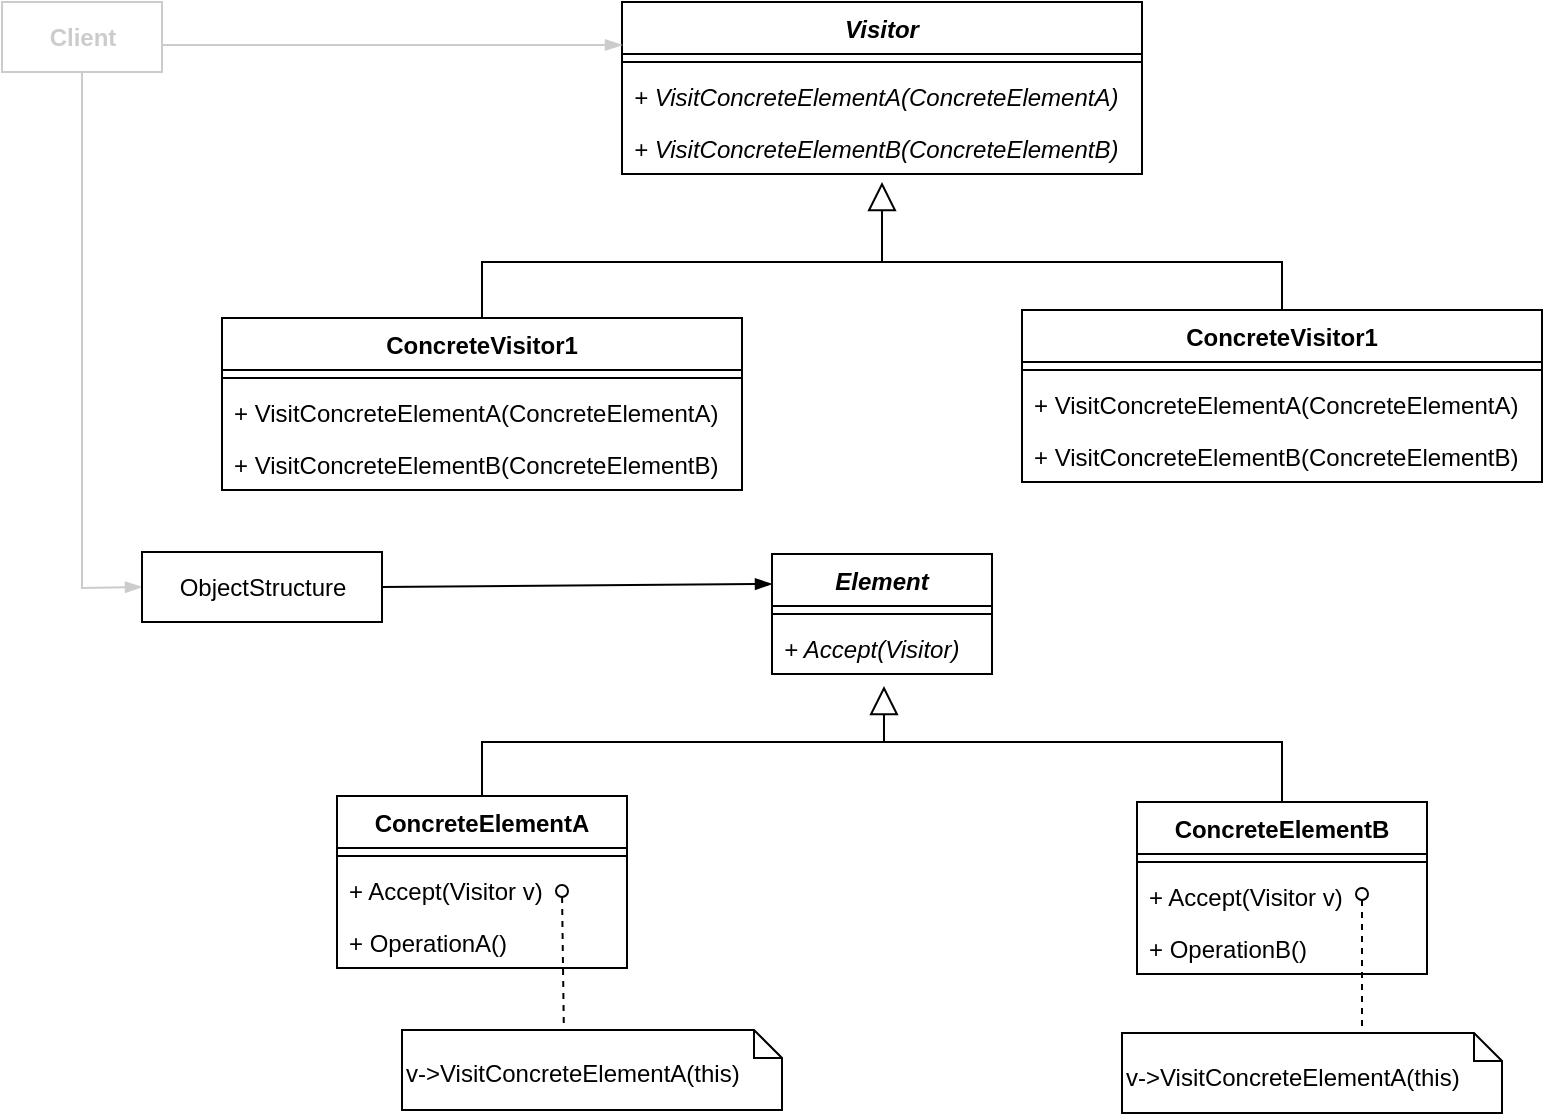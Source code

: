 <mxfile version="12.0.0" type="device" pages="1"><diagram id="bxR4yLjX8zE9Ck2vVnwT" name="Page-1"><mxGraphModel dx="1347" dy="774" grid="1" gridSize="10" guides="1" tooltips="1" connect="1" arrows="1" fold="1" page="1" pageScale="1" pageWidth="1654" pageHeight="1169" math="0" shadow="0"><root><mxCell id="0"/><mxCell id="1" parent="0"/><mxCell id="P4_tjuF_Fyv9hzRBsq0e-89" value="Visitor" style="swimlane;fontStyle=3;align=center;verticalAlign=top;childLayout=stackLayout;horizontal=1;startSize=26;horizontalStack=0;resizeParent=1;resizeParentMax=0;resizeLast=0;collapsible=1;marginBottom=0;strokeColor=#000000;" vertex="1" parent="1"><mxGeometry x="510" y="80" width="260" height="86" as="geometry"/></mxCell><mxCell id="P4_tjuF_Fyv9hzRBsq0e-91" value="" style="line;strokeWidth=1;fillColor=none;align=left;verticalAlign=middle;spacingTop=-1;spacingLeft=3;spacingRight=3;rotatable=0;labelPosition=right;points=[];portConstraint=eastwest;" vertex="1" parent="P4_tjuF_Fyv9hzRBsq0e-89"><mxGeometry y="26" width="260" height="8" as="geometry"/></mxCell><mxCell id="P4_tjuF_Fyv9hzRBsq0e-92" value="+ VisitConcreteElementA(ConcreteElementA)" style="text;strokeColor=none;fillColor=none;align=left;verticalAlign=top;spacingLeft=4;spacingRight=4;overflow=hidden;rotatable=0;points=[[0,0.5],[1,0.5]];portConstraint=eastwest;fontStyle=2" vertex="1" parent="P4_tjuF_Fyv9hzRBsq0e-89"><mxGeometry y="34" width="260" height="26" as="geometry"/></mxCell><mxCell id="P4_tjuF_Fyv9hzRBsq0e-93" value="+ VisitConcreteElementB(ConcreteElementB)" style="text;strokeColor=none;fillColor=none;align=left;verticalAlign=top;spacingLeft=4;spacingRight=4;overflow=hidden;rotatable=0;points=[[0,0.5],[1,0.5]];portConstraint=eastwest;fontStyle=2" vertex="1" parent="P4_tjuF_Fyv9hzRBsq0e-89"><mxGeometry y="60" width="260" height="26" as="geometry"/></mxCell><mxCell id="P4_tjuF_Fyv9hzRBsq0e-94" value="ConcreteVisitor1" style="swimlane;fontStyle=1;align=center;verticalAlign=top;childLayout=stackLayout;horizontal=1;startSize=26;horizontalStack=0;resizeParent=1;resizeParentMax=0;resizeLast=0;collapsible=1;marginBottom=0;strokeColor=#000000;" vertex="1" parent="1"><mxGeometry x="310" y="238" width="260" height="86" as="geometry"/></mxCell><mxCell id="P4_tjuF_Fyv9hzRBsq0e-95" value="" style="line;strokeWidth=1;fillColor=none;align=left;verticalAlign=middle;spacingTop=-1;spacingLeft=3;spacingRight=3;rotatable=0;labelPosition=right;points=[];portConstraint=eastwest;" vertex="1" parent="P4_tjuF_Fyv9hzRBsq0e-94"><mxGeometry y="26" width="260" height="8" as="geometry"/></mxCell><mxCell id="P4_tjuF_Fyv9hzRBsq0e-96" value="+ VisitConcreteElementA(ConcreteElementA)" style="text;strokeColor=none;fillColor=none;align=left;verticalAlign=top;spacingLeft=4;spacingRight=4;overflow=hidden;rotatable=0;points=[[0,0.5],[1,0.5]];portConstraint=eastwest;" vertex="1" parent="P4_tjuF_Fyv9hzRBsq0e-94"><mxGeometry y="34" width="260" height="26" as="geometry"/></mxCell><mxCell id="P4_tjuF_Fyv9hzRBsq0e-97" value="+ VisitConcreteElementB(ConcreteElementB)" style="text;strokeColor=none;fillColor=none;align=left;verticalAlign=top;spacingLeft=4;spacingRight=4;overflow=hidden;rotatable=0;points=[[0,0.5],[1,0.5]];portConstraint=eastwest;" vertex="1" parent="P4_tjuF_Fyv9hzRBsq0e-94"><mxGeometry y="60" width="260" height="26" as="geometry"/></mxCell><mxCell id="P4_tjuF_Fyv9hzRBsq0e-104" style="edgeStyle=none;rounded=0;orthogonalLoop=1;jettySize=auto;html=1;exitX=0.5;exitY=0;exitDx=0;exitDy=0;startArrow=none;startFill=0;endArrow=none;endFill=0;strokeColor=#000000;" edge="1" parent="1" source="P4_tjuF_Fyv9hzRBsq0e-98"><mxGeometry relative="1" as="geometry"><mxPoint x="640" y="210" as="targetPoint"/><Array as="points"><mxPoint x="840" y="210"/></Array></mxGeometry></mxCell><mxCell id="P4_tjuF_Fyv9hzRBsq0e-98" value="ConcreteVisitor1" style="swimlane;fontStyle=1;align=center;verticalAlign=top;childLayout=stackLayout;horizontal=1;startSize=26;horizontalStack=0;resizeParent=1;resizeParentMax=0;resizeLast=0;collapsible=1;marginBottom=0;strokeColor=#000000;" vertex="1" parent="1"><mxGeometry x="710" y="234" width="260" height="86" as="geometry"/></mxCell><mxCell id="P4_tjuF_Fyv9hzRBsq0e-99" value="" style="line;strokeWidth=1;fillColor=none;align=left;verticalAlign=middle;spacingTop=-1;spacingLeft=3;spacingRight=3;rotatable=0;labelPosition=right;points=[];portConstraint=eastwest;" vertex="1" parent="P4_tjuF_Fyv9hzRBsq0e-98"><mxGeometry y="26" width="260" height="8" as="geometry"/></mxCell><mxCell id="P4_tjuF_Fyv9hzRBsq0e-100" value="+ VisitConcreteElementA(ConcreteElementA)" style="text;strokeColor=none;fillColor=none;align=left;verticalAlign=top;spacingLeft=4;spacingRight=4;overflow=hidden;rotatable=0;points=[[0,0.5],[1,0.5]];portConstraint=eastwest;" vertex="1" parent="P4_tjuF_Fyv9hzRBsq0e-98"><mxGeometry y="34" width="260" height="26" as="geometry"/></mxCell><mxCell id="P4_tjuF_Fyv9hzRBsq0e-101" value="+ VisitConcreteElementB(ConcreteElementB)" style="text;strokeColor=none;fillColor=none;align=left;verticalAlign=top;spacingLeft=4;spacingRight=4;overflow=hidden;rotatable=0;points=[[0,0.5],[1,0.5]];portConstraint=eastwest;" vertex="1" parent="P4_tjuF_Fyv9hzRBsq0e-98"><mxGeometry y="60" width="260" height="26" as="geometry"/></mxCell><mxCell id="P4_tjuF_Fyv9hzRBsq0e-103" value="" style="endArrow=block;endFill=0;endSize=12;html=1;strokeColor=#000000;entryX=0.5;entryY=1.154;entryDx=0;entryDy=0;entryPerimeter=0;exitX=0.5;exitY=0;exitDx=0;exitDy=0;rounded=0;" edge="1" parent="1" source="P4_tjuF_Fyv9hzRBsq0e-94" target="P4_tjuF_Fyv9hzRBsq0e-93"><mxGeometry width="160" relative="1" as="geometry"><mxPoint x="310" y="350" as="sourcePoint"/><mxPoint x="470" y="350" as="targetPoint"/><Array as="points"><mxPoint x="440" y="210"/><mxPoint x="640" y="210"/></Array></mxGeometry></mxCell><mxCell id="P4_tjuF_Fyv9hzRBsq0e-105" value="Element" style="swimlane;fontStyle=3;align=center;verticalAlign=top;childLayout=stackLayout;horizontal=1;startSize=26;horizontalStack=0;resizeParent=1;resizeParentMax=0;resizeLast=0;collapsible=1;marginBottom=0;strokeColor=#000000;" vertex="1" parent="1"><mxGeometry x="585" y="356" width="110" height="60" as="geometry"/></mxCell><mxCell id="P4_tjuF_Fyv9hzRBsq0e-106" value="" style="line;strokeWidth=1;fillColor=none;align=left;verticalAlign=middle;spacingTop=-1;spacingLeft=3;spacingRight=3;rotatable=0;labelPosition=right;points=[];portConstraint=eastwest;" vertex="1" parent="P4_tjuF_Fyv9hzRBsq0e-105"><mxGeometry y="26" width="110" height="8" as="geometry"/></mxCell><mxCell id="P4_tjuF_Fyv9hzRBsq0e-107" value="+ Accept(Visitor)" style="text;strokeColor=none;fillColor=none;align=left;verticalAlign=top;spacingLeft=4;spacingRight=4;overflow=hidden;rotatable=0;points=[[0,0.5],[1,0.5]];portConstraint=eastwest;fontStyle=2" vertex="1" parent="P4_tjuF_Fyv9hzRBsq0e-105"><mxGeometry y="34" width="110" height="26" as="geometry"/></mxCell><mxCell id="P4_tjuF_Fyv9hzRBsq0e-118" style="edgeStyle=none;rounded=0;orthogonalLoop=1;jettySize=auto;html=1;exitX=0.5;exitY=0;exitDx=0;exitDy=0;startArrow=none;startFill=0;endArrow=none;endFill=0;strokeColor=#000000;" edge="1" parent="1" source="P4_tjuF_Fyv9hzRBsq0e-109"><mxGeometry relative="1" as="geometry"><mxPoint x="640" y="450" as="targetPoint"/><Array as="points"><mxPoint x="840" y="450"/></Array></mxGeometry></mxCell><mxCell id="P4_tjuF_Fyv9hzRBsq0e-109" value="ConcreteElementB" style="swimlane;fontStyle=1;align=center;verticalAlign=top;childLayout=stackLayout;horizontal=1;startSize=26;horizontalStack=0;resizeParent=1;resizeParentMax=0;resizeLast=0;collapsible=1;marginBottom=0;strokeColor=#000000;" vertex="1" parent="1"><mxGeometry x="767.5" y="480" width="145" height="86" as="geometry"/></mxCell><mxCell id="P4_tjuF_Fyv9hzRBsq0e-110" value="" style="line;strokeWidth=1;fillColor=none;align=left;verticalAlign=middle;spacingTop=-1;spacingLeft=3;spacingRight=3;rotatable=0;labelPosition=right;points=[];portConstraint=eastwest;" vertex="1" parent="P4_tjuF_Fyv9hzRBsq0e-109"><mxGeometry y="26" width="145" height="8" as="geometry"/></mxCell><mxCell id="P4_tjuF_Fyv9hzRBsq0e-111" value="+ Accept(Visitor v)" style="text;strokeColor=none;fillColor=none;align=left;verticalAlign=top;spacingLeft=4;spacingRight=4;overflow=hidden;rotatable=0;points=[[0,0.5],[1,0.5]];portConstraint=eastwest;fontStyle=0" vertex="1" parent="P4_tjuF_Fyv9hzRBsq0e-109"><mxGeometry y="34" width="145" height="26" as="geometry"/></mxCell><mxCell id="P4_tjuF_Fyv9hzRBsq0e-112" value="+ OperationB()" style="text;strokeColor=none;fillColor=none;align=left;verticalAlign=top;spacingLeft=4;spacingRight=4;overflow=hidden;rotatable=0;points=[[0,0.5],[1,0.5]];portConstraint=eastwest;fontStyle=0" vertex="1" parent="P4_tjuF_Fyv9hzRBsq0e-109"><mxGeometry y="60" width="145" height="26" as="geometry"/></mxCell><mxCell id="P4_tjuF_Fyv9hzRBsq0e-113" value="ConcreteElementA" style="swimlane;fontStyle=1;align=center;verticalAlign=top;childLayout=stackLayout;horizontal=1;startSize=26;horizontalStack=0;resizeParent=1;resizeParentMax=0;resizeLast=0;collapsible=1;marginBottom=0;strokeColor=#000000;" vertex="1" parent="1"><mxGeometry x="367.5" y="477" width="145" height="86" as="geometry"/></mxCell><mxCell id="P4_tjuF_Fyv9hzRBsq0e-114" value="" style="line;strokeWidth=1;fillColor=none;align=left;verticalAlign=middle;spacingTop=-1;spacingLeft=3;spacingRight=3;rotatable=0;labelPosition=right;points=[];portConstraint=eastwest;" vertex="1" parent="P4_tjuF_Fyv9hzRBsq0e-113"><mxGeometry y="26" width="145" height="8" as="geometry"/></mxCell><mxCell id="P4_tjuF_Fyv9hzRBsq0e-115" value="+ Accept(Visitor v)" style="text;strokeColor=none;fillColor=none;align=left;verticalAlign=top;spacingLeft=4;spacingRight=4;overflow=hidden;rotatable=0;points=[[0,0.5],[1,0.5]];portConstraint=eastwest;fontStyle=0" vertex="1" parent="P4_tjuF_Fyv9hzRBsq0e-113"><mxGeometry y="34" width="145" height="26" as="geometry"/></mxCell><mxCell id="P4_tjuF_Fyv9hzRBsq0e-126" value="" style="endArrow=none;dashed=1;endFill=0;endSize=12;html=1;strokeColor=#000000;startArrow=oval;startFill=0;entryX=0.426;entryY=0.025;entryDx=0;entryDy=0;entryPerimeter=0;" edge="1" parent="P4_tjuF_Fyv9hzRBsq0e-113" target="P4_tjuF_Fyv9hzRBsq0e-124"><mxGeometry width="160" relative="1" as="geometry"><mxPoint x="112.5" y="47.5" as="sourcePoint"/><mxPoint x="112.5" y="107.5" as="targetPoint"/></mxGeometry></mxCell><mxCell id="P4_tjuF_Fyv9hzRBsq0e-116" value="+ OperationA()" style="text;strokeColor=none;fillColor=none;align=left;verticalAlign=top;spacingLeft=4;spacingRight=4;overflow=hidden;rotatable=0;points=[[0,0.5],[1,0.5]];portConstraint=eastwest;fontStyle=0" vertex="1" parent="P4_tjuF_Fyv9hzRBsq0e-113"><mxGeometry y="60" width="145" height="26" as="geometry"/></mxCell><mxCell id="P4_tjuF_Fyv9hzRBsq0e-117" value="" style="endArrow=block;endFill=0;endSize=12;html=1;strokeColor=#000000;entryX=0.509;entryY=1.231;entryDx=0;entryDy=0;entryPerimeter=0;exitX=0.5;exitY=0;exitDx=0;exitDy=0;rounded=0;" edge="1" parent="1" source="P4_tjuF_Fyv9hzRBsq0e-113" target="P4_tjuF_Fyv9hzRBsq0e-107"><mxGeometry width="160" relative="1" as="geometry"><mxPoint x="460" y="484" as="sourcePoint"/><mxPoint x="660" y="416.004" as="targetPoint"/><Array as="points"><mxPoint x="440" y="450"/><mxPoint x="641" y="450"/></Array></mxGeometry></mxCell><mxCell id="P4_tjuF_Fyv9hzRBsq0e-121" style="edgeStyle=none;rounded=0;orthogonalLoop=1;jettySize=auto;html=1;exitX=0.5;exitY=1;exitDx=0;exitDy=0;entryX=0;entryY=0.5;entryDx=0;entryDy=0;startArrow=none;startFill=0;endArrow=blockThin;endFill=1;strokeColor=#CCCCCC;" edge="1" parent="1" source="P4_tjuF_Fyv9hzRBsq0e-119" target="P4_tjuF_Fyv9hzRBsq0e-120"><mxGeometry relative="1" as="geometry"><Array as="points"><mxPoint x="240" y="373"/></Array></mxGeometry></mxCell><mxCell id="P4_tjuF_Fyv9hzRBsq0e-122" style="edgeStyle=none;rounded=0;orthogonalLoop=1;jettySize=auto;html=1;exitX=1;exitY=0.614;exitDx=0;exitDy=0;startArrow=none;startFill=0;endArrow=blockThin;endFill=1;strokeColor=#CCCCCC;entryX=0;entryY=0.25;entryDx=0;entryDy=0;exitPerimeter=0;" edge="1" parent="1" source="P4_tjuF_Fyv9hzRBsq0e-119" target="P4_tjuF_Fyv9hzRBsq0e-89"><mxGeometry relative="1" as="geometry"><mxPoint x="500" y="98" as="targetPoint"/></mxGeometry></mxCell><mxCell id="P4_tjuF_Fyv9hzRBsq0e-119" value="&lt;b&gt;&lt;font color=&quot;#cccccc&quot;&gt;Client&lt;/font&gt;&lt;/b&gt;" style="html=1;strokeColor=#CCCCCC;" vertex="1" parent="1"><mxGeometry x="200" y="80" width="80" height="35" as="geometry"/></mxCell><mxCell id="P4_tjuF_Fyv9hzRBsq0e-123" style="edgeStyle=none;rounded=0;orthogonalLoop=1;jettySize=auto;html=1;exitX=1;exitY=0.5;exitDx=0;exitDy=0;startArrow=none;startFill=0;endArrow=blockThin;endFill=1;strokeColor=#000000;" edge="1" parent="1" source="P4_tjuF_Fyv9hzRBsq0e-120"><mxGeometry relative="1" as="geometry"><mxPoint x="585" y="371" as="targetPoint"/></mxGeometry></mxCell><mxCell id="P4_tjuF_Fyv9hzRBsq0e-120" value="ObjectStructure" style="html=1;strokeColor=#000000;" vertex="1" parent="1"><mxGeometry x="270" y="355" width="120" height="35" as="geometry"/></mxCell><mxCell id="P4_tjuF_Fyv9hzRBsq0e-124" value="&lt;br&gt;v-&amp;gt;VisitConcreteElementA(this)" style="shape=note;whiteSpace=wrap;html=1;size=14;verticalAlign=top;align=left;spacingTop=-6;strokeColor=#000000;" vertex="1" parent="1"><mxGeometry x="400" y="594" width="190" height="40" as="geometry"/></mxCell><mxCell id="P4_tjuF_Fyv9hzRBsq0e-127" value="" style="endArrow=none;dashed=1;endFill=0;endSize=12;html=1;strokeColor=#000000;startArrow=oval;startFill=0;" edge="1" parent="1"><mxGeometry width="160" relative="1" as="geometry"><mxPoint x="880" y="526" as="sourcePoint"/><mxPoint x="880" y="597" as="targetPoint"/></mxGeometry></mxCell><mxCell id="P4_tjuF_Fyv9hzRBsq0e-128" value="&lt;br&gt;v-&amp;gt;VisitConcreteElementA(this)" style="shape=note;whiteSpace=wrap;html=1;size=14;verticalAlign=top;align=left;spacingTop=-6;strokeColor=#000000;" vertex="1" parent="1"><mxGeometry x="760" y="595.5" width="190" height="40" as="geometry"/></mxCell></root></mxGraphModel></diagram></mxfile>